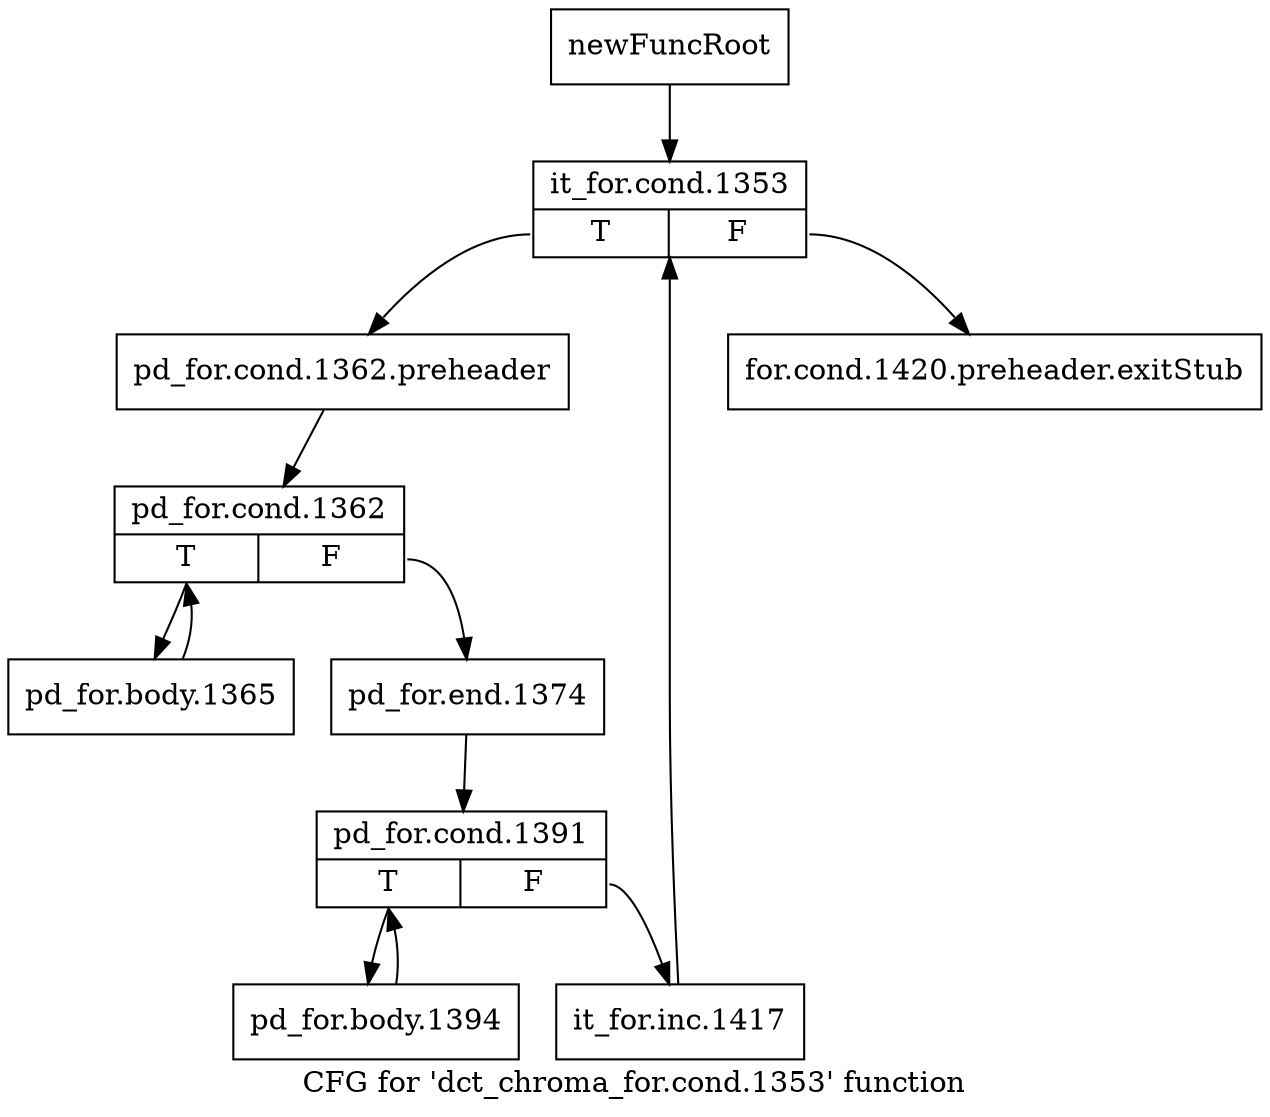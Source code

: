 digraph "CFG for 'dct_chroma_for.cond.1353' function" {
	label="CFG for 'dct_chroma_for.cond.1353' function";

	Node0x1fb5950 [shape=record,label="{newFuncRoot}"];
	Node0x1fb5950 -> Node0x1fb59f0;
	Node0x1fb59a0 [shape=record,label="{for.cond.1420.preheader.exitStub}"];
	Node0x1fb59f0 [shape=record,label="{it_for.cond.1353|{<s0>T|<s1>F}}"];
	Node0x1fb59f0:s0 -> Node0x1fb5a40;
	Node0x1fb59f0:s1 -> Node0x1fb59a0;
	Node0x1fb5a40 [shape=record,label="{pd_for.cond.1362.preheader}"];
	Node0x1fb5a40 -> Node0x1fb5a90;
	Node0x1fb5a90 [shape=record,label="{pd_for.cond.1362|{<s0>T|<s1>F}}"];
	Node0x1fb5a90:s0 -> Node0x1fb5c20;
	Node0x1fb5a90:s1 -> Node0x1fb5ae0;
	Node0x1fb5ae0 [shape=record,label="{pd_for.end.1374}"];
	Node0x1fb5ae0 -> Node0x1fb5b30;
	Node0x1fb5b30 [shape=record,label="{pd_for.cond.1391|{<s0>T|<s1>F}}"];
	Node0x1fb5b30:s0 -> Node0x1fb5bd0;
	Node0x1fb5b30:s1 -> Node0x1fb5b80;
	Node0x1fb5b80 [shape=record,label="{it_for.inc.1417}"];
	Node0x1fb5b80 -> Node0x1fb59f0;
	Node0x1fb5bd0 [shape=record,label="{pd_for.body.1394}"];
	Node0x1fb5bd0 -> Node0x1fb5b30;
	Node0x1fb5c20 [shape=record,label="{pd_for.body.1365}"];
	Node0x1fb5c20 -> Node0x1fb5a90;
}
